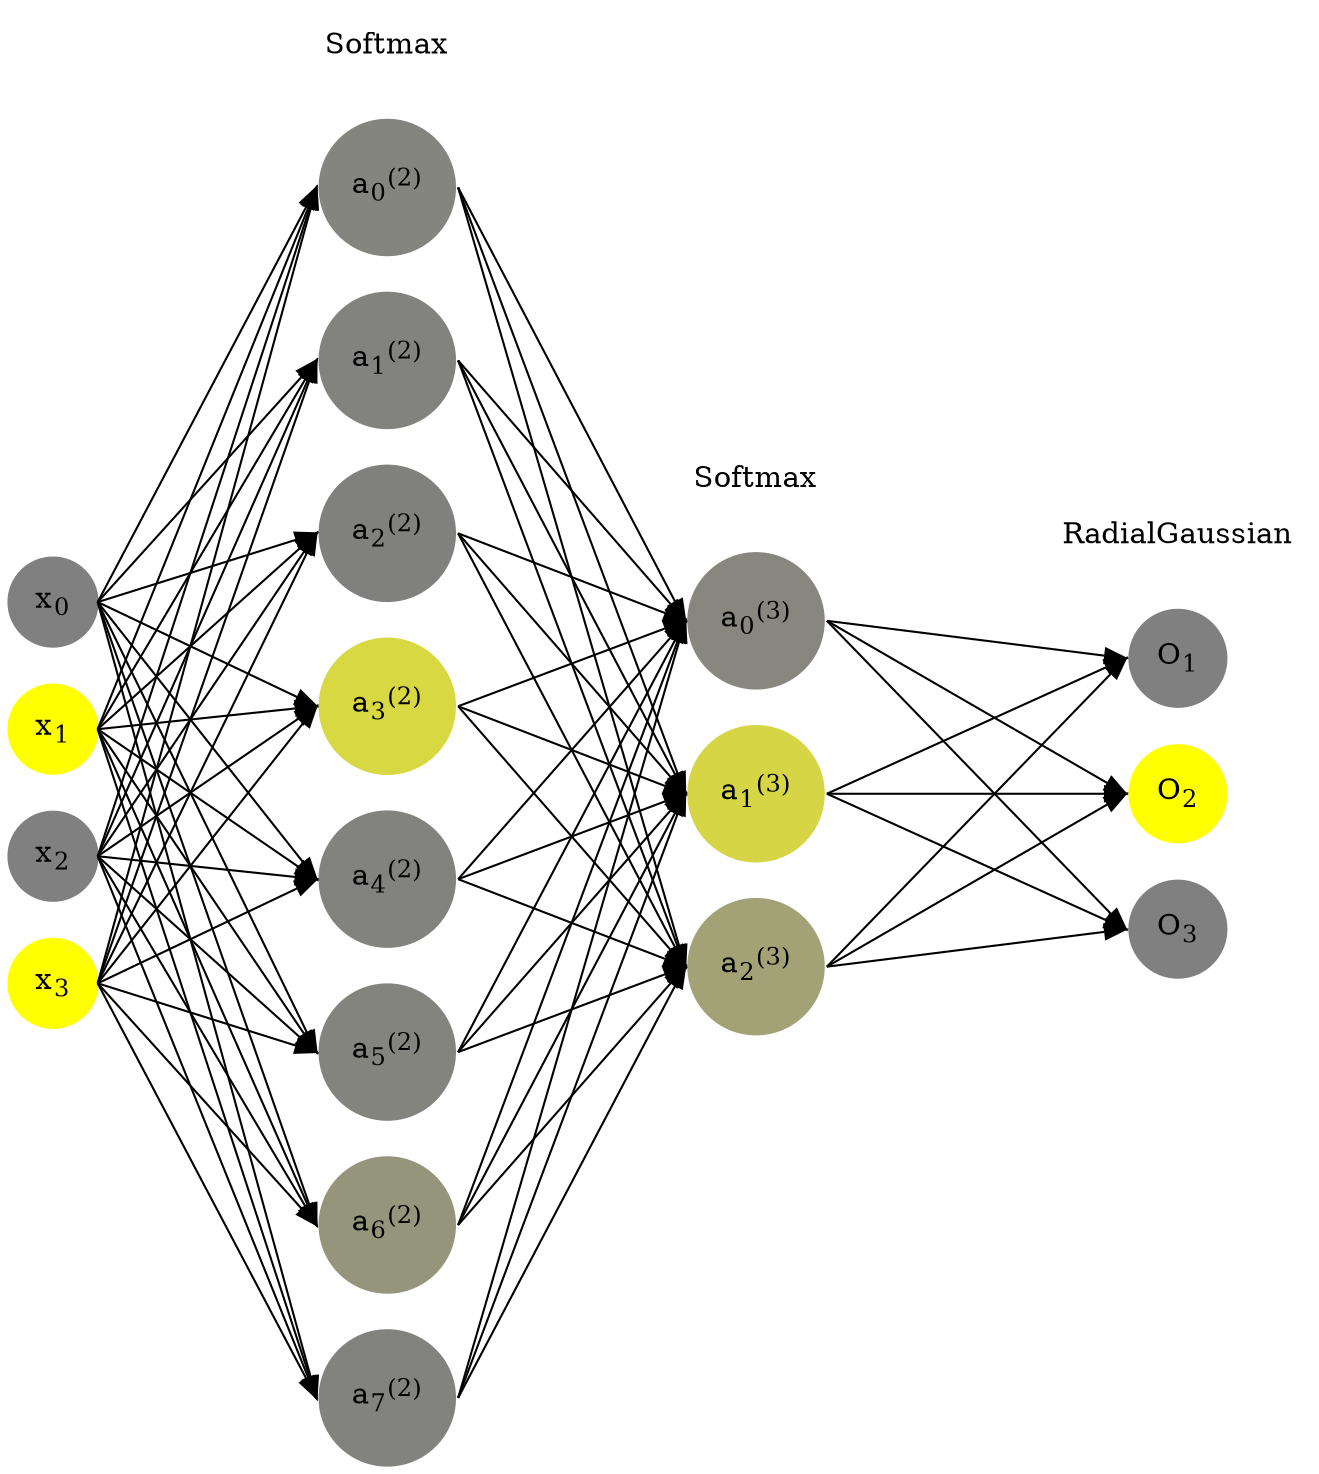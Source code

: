 digraph G {
	rankdir = LR;
	splines=false;
	edge[style=invis];
	ranksep= 1.4;
	{
	node [shape=circle, color="0.1667, 0.0, 0.5", style=filled, fillcolor="0.1667, 0.0, 0.5"];
	x0 [label=<x<sub>0</sub>>];
	}
	{
	node [shape=circle, color="0.1667, 1.0, 1.0", style=filled, fillcolor="0.1667, 1.0, 1.0"];
	x1 [label=<x<sub>1</sub>>];
	}
	{
	node [shape=circle, color="0.1667, 0.0, 0.5", style=filled, fillcolor="0.1667, 0.0, 0.5"];
	x2 [label=<x<sub>2</sub>>];
	}
	{
	node [shape=circle, color="0.1667, 1.0, 1.0", style=filled, fillcolor="0.1667, 1.0, 1.0"];
	x3 [label=<x<sub>3</sub>>];
	}
	{
	node [shape=circle, color="0.1667, 0.041067, 0.520533", style=filled, fillcolor="0.1667, 0.041067, 0.520533"];
	a02 [label=<a<sub>0</sub><sup>(2)</sup>>];
	}
	{
	node [shape=circle, color="0.1667, 0.017951, 0.508976", style=filled, fillcolor="0.1667, 0.017951, 0.508976"];
	a12 [label=<a<sub>1</sub><sup>(2)</sup>>];
	}
	{
	node [shape=circle, color="0.1667, 0.001161, 0.500581", style=filled, fillcolor="0.1667, 0.001161, 0.500581"];
	a22 [label=<a<sub>2</sub><sup>(2)</sup>>];
	}
	{
	node [shape=circle, color="0.1667, 0.692231, 0.846116", style=filled, fillcolor="0.1667, 0.692231, 0.846116"];
	a32 [label=<a<sub>3</sub><sup>(2)</sup>>];
	}
	{
	node [shape=circle, color="0.1667, 0.022930, 0.511465", style=filled, fillcolor="0.1667, 0.022930, 0.511465"];
	a42 [label=<a<sub>4</sub><sup>(2)</sup>>];
	}
	{
	node [shape=circle, color="0.1667, 0.037340, 0.518670", style=filled, fillcolor="0.1667, 0.037340, 0.518670"];
	a52 [label=<a<sub>5</sub><sup>(2)</sup>>];
	}
	{
	node [shape=circle, color="0.1667, 0.171571, 0.585785", style=filled, fillcolor="0.1667, 0.171571, 0.585785"];
	a62 [label=<a<sub>6</sub><sup>(2)</sup>>];
	}
	{
	node [shape=circle, color="0.1667, 0.015748, 0.507874", style=filled, fillcolor="0.1667, 0.015748, 0.507874"];
	a72 [label=<a<sub>7</sub><sup>(2)</sup>>];
	}
	{
	node [shape=circle, color="0.1667, 0.058992, 0.529496", style=filled, fillcolor="0.1667, 0.058992, 0.529496"];
	a03 [label=<a<sub>0</sub><sup>(3)</sup>>];
	}
	{
	node [shape=circle, color="0.1667, 0.671407, 0.835704", style=filled, fillcolor="0.1667, 0.671407, 0.835704"];
	a13 [label=<a<sub>1</sub><sup>(3)</sup>>];
	}
	{
	node [shape=circle, color="0.1667, 0.269601, 0.634801", style=filled, fillcolor="0.1667, 0.269601, 0.634801"];
	a23 [label=<a<sub>2</sub><sup>(3)</sup>>];
	}
	{
	node [shape=circle, color="0.1667, 0.0, 0.5", style=filled, fillcolor="0.1667, 0.0, 0.5"];
	O1 [label=<O<sub>1</sub>>];
	}
	{
	node [shape=circle, color="0.1667, 1.0, 1.0", style=filled, fillcolor="0.1667, 1.0, 1.0"];
	O2 [label=<O<sub>2</sub>>];
	}
	{
	node [shape=circle, color="0.1667, 0.0, 0.5", style=filled, fillcolor="0.1667, 0.0, 0.5"];
	O3 [label=<O<sub>3</sub>>];
	}
	{
	rank=same;
	x0->x1->x2->x3;
	}
	{
	rank=same;
	a02->a12->a22->a32->a42->a52->a62->a72;
	}
	{
	rank=same;
	a03->a13->a23;
	}
	{
	rank=same;
	O1->O2->O3;
	}
	l1 [shape=plaintext,label="Softmax"];
	l1->a02;
	{rank=same; l1;a02};
	l2 [shape=plaintext,label="Softmax"];
	l2->a03;
	{rank=same; l2;a03};
	l3 [shape=plaintext,label="RadialGaussian"];
	l3->O1;
	{rank=same; l3;O1};
edge[style=solid, tailport=e, headport=w];
	{x0;x1;x2;x3} -> {a02;a12;a22;a32;a42;a52;a62;a72};
	{a02;a12;a22;a32;a42;a52;a62;a72} -> {a03;a13;a23};
	{a03;a13;a23} -> {O1,O2,O3};
}